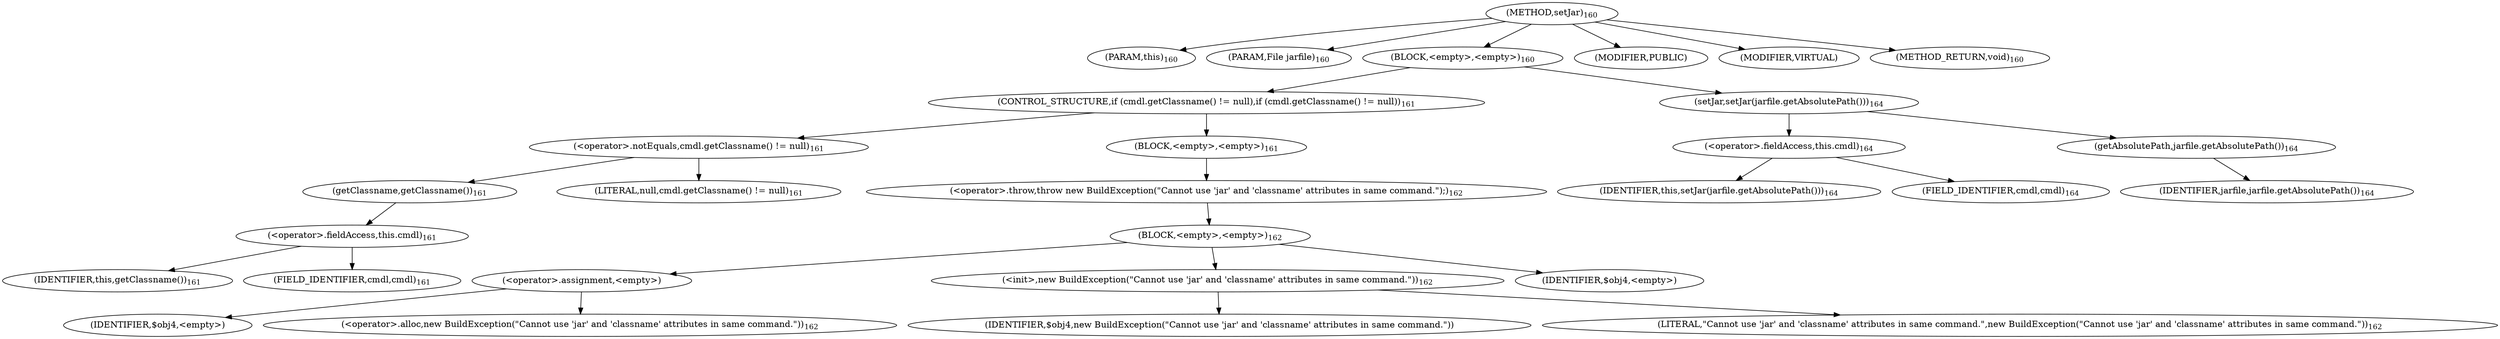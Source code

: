 digraph "setJar" {  
"282" [label = <(METHOD,setJar)<SUB>160</SUB>> ]
"283" [label = <(PARAM,this)<SUB>160</SUB>> ]
"284" [label = <(PARAM,File jarfile)<SUB>160</SUB>> ]
"285" [label = <(BLOCK,&lt;empty&gt;,&lt;empty&gt;)<SUB>160</SUB>> ]
"286" [label = <(CONTROL_STRUCTURE,if (cmdl.getClassname() != null),if (cmdl.getClassname() != null))<SUB>161</SUB>> ]
"287" [label = <(&lt;operator&gt;.notEquals,cmdl.getClassname() != null)<SUB>161</SUB>> ]
"288" [label = <(getClassname,getClassname())<SUB>161</SUB>> ]
"289" [label = <(&lt;operator&gt;.fieldAccess,this.cmdl)<SUB>161</SUB>> ]
"290" [label = <(IDENTIFIER,this,getClassname())<SUB>161</SUB>> ]
"291" [label = <(FIELD_IDENTIFIER,cmdl,cmdl)<SUB>161</SUB>> ]
"292" [label = <(LITERAL,null,cmdl.getClassname() != null)<SUB>161</SUB>> ]
"293" [label = <(BLOCK,&lt;empty&gt;,&lt;empty&gt;)<SUB>161</SUB>> ]
"294" [label = <(&lt;operator&gt;.throw,throw new BuildException(&quot;Cannot use 'jar' and 'classname' attributes in same command.&quot;);)<SUB>162</SUB>> ]
"295" [label = <(BLOCK,&lt;empty&gt;,&lt;empty&gt;)<SUB>162</SUB>> ]
"296" [label = <(&lt;operator&gt;.assignment,&lt;empty&gt;)> ]
"297" [label = <(IDENTIFIER,$obj4,&lt;empty&gt;)> ]
"298" [label = <(&lt;operator&gt;.alloc,new BuildException(&quot;Cannot use 'jar' and 'classname' attributes in same command.&quot;))<SUB>162</SUB>> ]
"299" [label = <(&lt;init&gt;,new BuildException(&quot;Cannot use 'jar' and 'classname' attributes in same command.&quot;))<SUB>162</SUB>> ]
"300" [label = <(IDENTIFIER,$obj4,new BuildException(&quot;Cannot use 'jar' and 'classname' attributes in same command.&quot;))> ]
"301" [label = <(LITERAL,&quot;Cannot use 'jar' and 'classname' attributes in same command.&quot;,new BuildException(&quot;Cannot use 'jar' and 'classname' attributes in same command.&quot;))<SUB>162</SUB>> ]
"302" [label = <(IDENTIFIER,$obj4,&lt;empty&gt;)> ]
"303" [label = <(setJar,setJar(jarfile.getAbsolutePath()))<SUB>164</SUB>> ]
"304" [label = <(&lt;operator&gt;.fieldAccess,this.cmdl)<SUB>164</SUB>> ]
"305" [label = <(IDENTIFIER,this,setJar(jarfile.getAbsolutePath()))<SUB>164</SUB>> ]
"306" [label = <(FIELD_IDENTIFIER,cmdl,cmdl)<SUB>164</SUB>> ]
"307" [label = <(getAbsolutePath,jarfile.getAbsolutePath())<SUB>164</SUB>> ]
"308" [label = <(IDENTIFIER,jarfile,jarfile.getAbsolutePath())<SUB>164</SUB>> ]
"309" [label = <(MODIFIER,PUBLIC)> ]
"310" [label = <(MODIFIER,VIRTUAL)> ]
"311" [label = <(METHOD_RETURN,void)<SUB>160</SUB>> ]
  "282" -> "283" 
  "282" -> "284" 
  "282" -> "285" 
  "282" -> "309" 
  "282" -> "310" 
  "282" -> "311" 
  "285" -> "286" 
  "285" -> "303" 
  "286" -> "287" 
  "286" -> "293" 
  "287" -> "288" 
  "287" -> "292" 
  "288" -> "289" 
  "289" -> "290" 
  "289" -> "291" 
  "293" -> "294" 
  "294" -> "295" 
  "295" -> "296" 
  "295" -> "299" 
  "295" -> "302" 
  "296" -> "297" 
  "296" -> "298" 
  "299" -> "300" 
  "299" -> "301" 
  "303" -> "304" 
  "303" -> "307" 
  "304" -> "305" 
  "304" -> "306" 
  "307" -> "308" 
}
